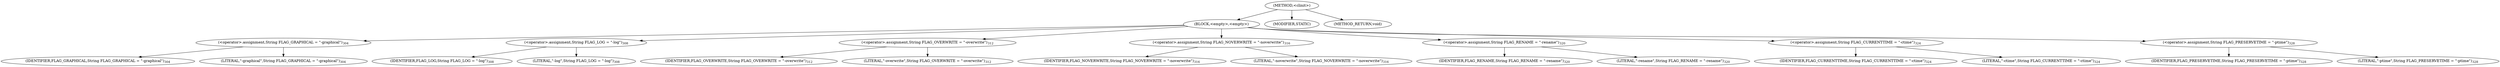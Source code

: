 digraph "&lt;clinit&gt;" {  
"425" [label = <(METHOD,&lt;clinit&gt;)> ]
"426" [label = <(BLOCK,&lt;empty&gt;,&lt;empty&gt;)> ]
"427" [label = <(&lt;operator&gt;.assignment,String FLAG_GRAPHICAL = &quot;-graphical&quot;)<SUB>304</SUB>> ]
"428" [label = <(IDENTIFIER,FLAG_GRAPHICAL,String FLAG_GRAPHICAL = &quot;-graphical&quot;)<SUB>304</SUB>> ]
"429" [label = <(LITERAL,&quot;-graphical&quot;,String FLAG_GRAPHICAL = &quot;-graphical&quot;)<SUB>304</SUB>> ]
"430" [label = <(&lt;operator&gt;.assignment,String FLAG_LOG = &quot;-log&quot;)<SUB>308</SUB>> ]
"431" [label = <(IDENTIFIER,FLAG_LOG,String FLAG_LOG = &quot;-log&quot;)<SUB>308</SUB>> ]
"432" [label = <(LITERAL,&quot;-log&quot;,String FLAG_LOG = &quot;-log&quot;)<SUB>308</SUB>> ]
"433" [label = <(&lt;operator&gt;.assignment,String FLAG_OVERWRITE = &quot;-overwrite&quot;)<SUB>312</SUB>> ]
"434" [label = <(IDENTIFIER,FLAG_OVERWRITE,String FLAG_OVERWRITE = &quot;-overwrite&quot;)<SUB>312</SUB>> ]
"435" [label = <(LITERAL,&quot;-overwrite&quot;,String FLAG_OVERWRITE = &quot;-overwrite&quot;)<SUB>312</SUB>> ]
"436" [label = <(&lt;operator&gt;.assignment,String FLAG_NOVERWRITE = &quot;-noverwrite&quot;)<SUB>316</SUB>> ]
"437" [label = <(IDENTIFIER,FLAG_NOVERWRITE,String FLAG_NOVERWRITE = &quot;-noverwrite&quot;)<SUB>316</SUB>> ]
"438" [label = <(LITERAL,&quot;-noverwrite&quot;,String FLAG_NOVERWRITE = &quot;-noverwrite&quot;)<SUB>316</SUB>> ]
"439" [label = <(&lt;operator&gt;.assignment,String FLAG_RENAME = &quot;-rename&quot;)<SUB>320</SUB>> ]
"440" [label = <(IDENTIFIER,FLAG_RENAME,String FLAG_RENAME = &quot;-rename&quot;)<SUB>320</SUB>> ]
"441" [label = <(LITERAL,&quot;-rename&quot;,String FLAG_RENAME = &quot;-rename&quot;)<SUB>320</SUB>> ]
"442" [label = <(&lt;operator&gt;.assignment,String FLAG_CURRENTTIME = &quot;-ctime&quot;)<SUB>324</SUB>> ]
"443" [label = <(IDENTIFIER,FLAG_CURRENTTIME,String FLAG_CURRENTTIME = &quot;-ctime&quot;)<SUB>324</SUB>> ]
"444" [label = <(LITERAL,&quot;-ctime&quot;,String FLAG_CURRENTTIME = &quot;-ctime&quot;)<SUB>324</SUB>> ]
"445" [label = <(&lt;operator&gt;.assignment,String FLAG_PRESERVETIME = &quot;-ptime&quot;)<SUB>328</SUB>> ]
"446" [label = <(IDENTIFIER,FLAG_PRESERVETIME,String FLAG_PRESERVETIME = &quot;-ptime&quot;)<SUB>328</SUB>> ]
"447" [label = <(LITERAL,&quot;-ptime&quot;,String FLAG_PRESERVETIME = &quot;-ptime&quot;)<SUB>328</SUB>> ]
"448" [label = <(MODIFIER,STATIC)> ]
"449" [label = <(METHOD_RETURN,void)> ]
  "425" -> "426" 
  "425" -> "448" 
  "425" -> "449" 
  "426" -> "427" 
  "426" -> "430" 
  "426" -> "433" 
  "426" -> "436" 
  "426" -> "439" 
  "426" -> "442" 
  "426" -> "445" 
  "427" -> "428" 
  "427" -> "429" 
  "430" -> "431" 
  "430" -> "432" 
  "433" -> "434" 
  "433" -> "435" 
  "436" -> "437" 
  "436" -> "438" 
  "439" -> "440" 
  "439" -> "441" 
  "442" -> "443" 
  "442" -> "444" 
  "445" -> "446" 
  "445" -> "447" 
}
